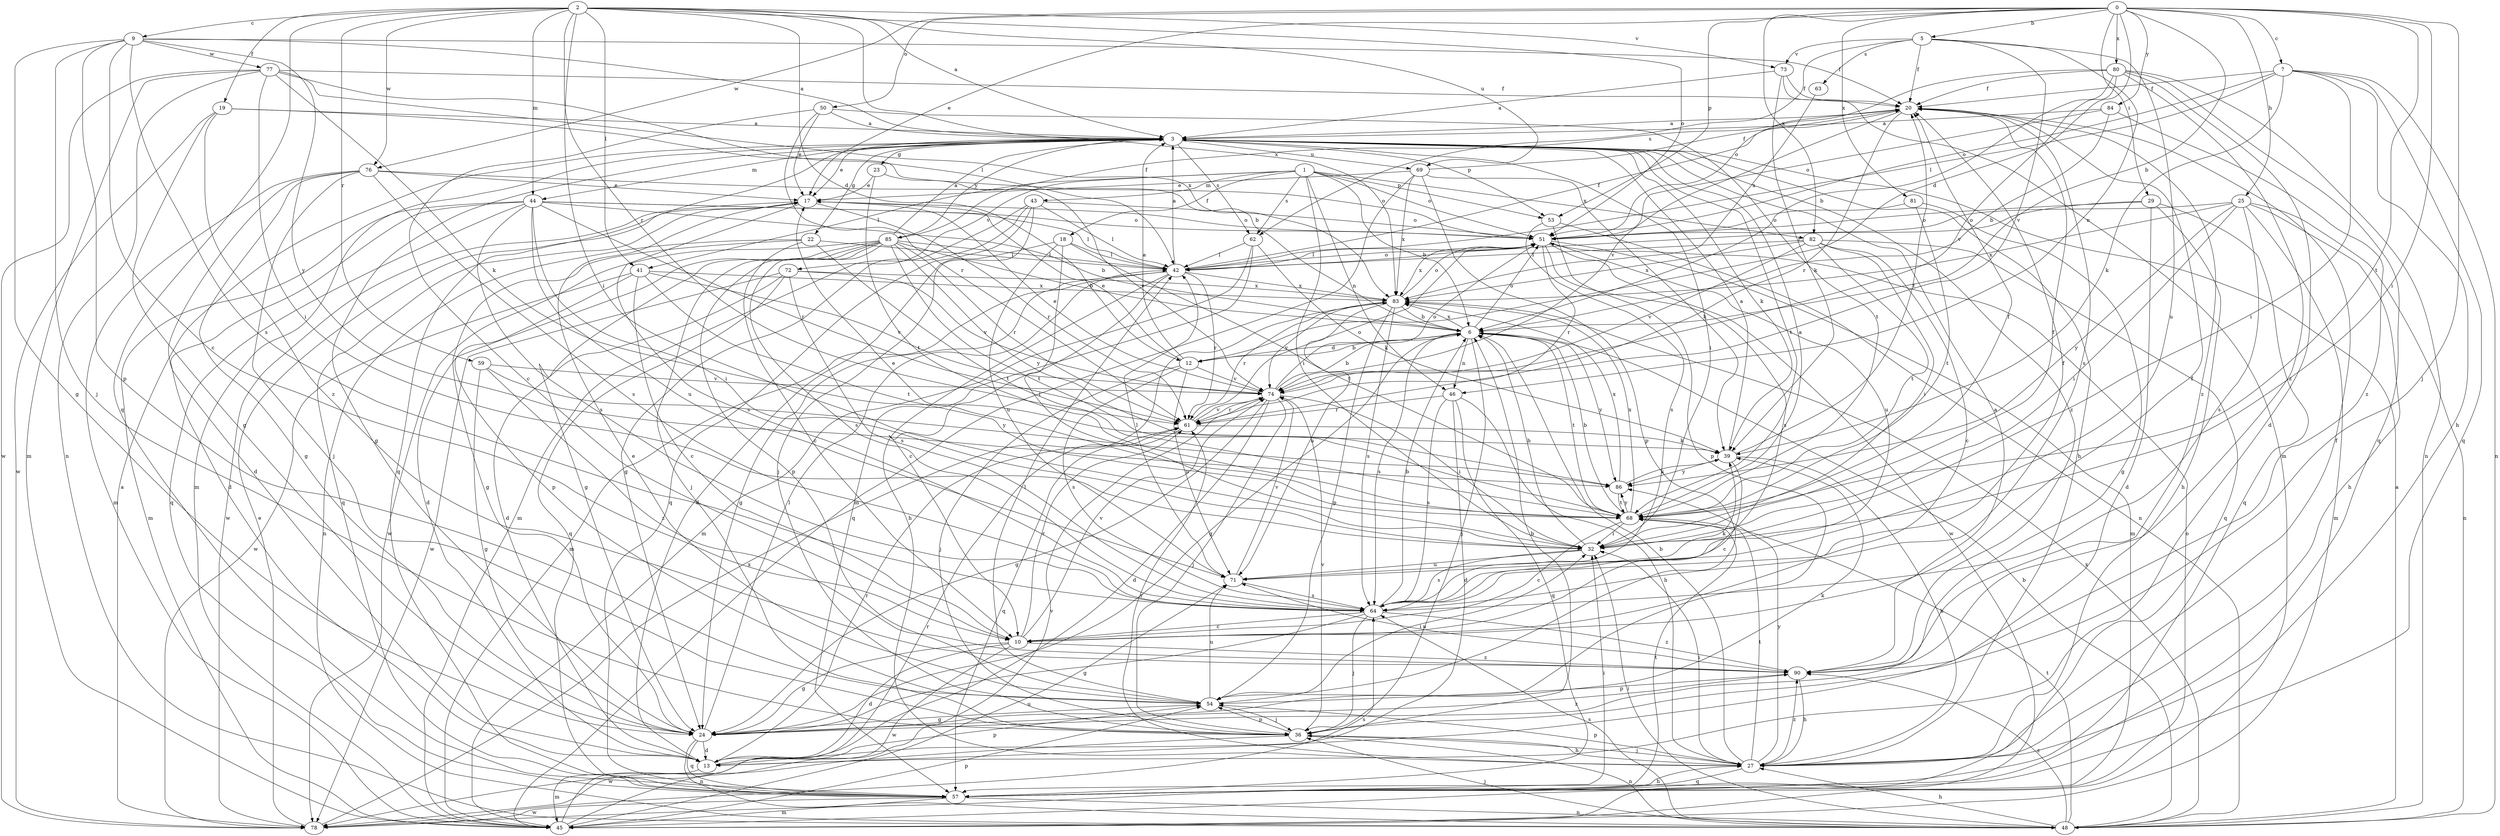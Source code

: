strict digraph  {
0;
1;
2;
3;
5;
6;
7;
9;
10;
12;
13;
17;
18;
19;
20;
22;
23;
24;
25;
27;
29;
32;
36;
39;
41;
42;
43;
44;
45;
46;
48;
50;
51;
53;
54;
57;
59;
61;
62;
63;
64;
68;
69;
71;
72;
73;
74;
76;
77;
78;
80;
81;
82;
83;
84;
85;
86;
90;
0 -> 5  [label=b];
0 -> 6  [label=b];
0 -> 7  [label=c];
0 -> 12  [label=d];
0 -> 17  [label=e];
0 -> 25  [label=h];
0 -> 29  [label=i];
0 -> 32  [label=i];
0 -> 36  [label=j];
0 -> 50  [label=o];
0 -> 53  [label=p];
0 -> 68  [label=t];
0 -> 76  [label=w];
0 -> 80  [label=x];
0 -> 81  [label=x];
0 -> 82  [label=x];
0 -> 84  [label=y];
1 -> 6  [label=b];
1 -> 18  [label=f];
1 -> 32  [label=i];
1 -> 41  [label=l];
1 -> 43  [label=m];
1 -> 46  [label=n];
1 -> 51  [label=o];
1 -> 53  [label=p];
1 -> 62  [label=s];
1 -> 72  [label=v];
1 -> 82  [label=x];
2 -> 3  [label=a];
2 -> 9  [label=c];
2 -> 12  [label=d];
2 -> 19  [label=f];
2 -> 32  [label=i];
2 -> 41  [label=l];
2 -> 44  [label=m];
2 -> 51  [label=o];
2 -> 57  [label=q];
2 -> 59  [label=r];
2 -> 61  [label=r];
2 -> 69  [label=u];
2 -> 73  [label=v];
2 -> 76  [label=w];
2 -> 83  [label=x];
3 -> 17  [label=e];
3 -> 22  [label=g];
3 -> 23  [label=g];
3 -> 24  [label=g];
3 -> 27  [label=h];
3 -> 32  [label=i];
3 -> 39  [label=k];
3 -> 44  [label=m];
3 -> 45  [label=m];
3 -> 53  [label=p];
3 -> 57  [label=q];
3 -> 62  [label=s];
3 -> 68  [label=t];
3 -> 69  [label=u];
3 -> 85  [label=y];
3 -> 90  [label=z];
5 -> 20  [label=f];
5 -> 46  [label=n];
5 -> 62  [label=s];
5 -> 63  [label=s];
5 -> 71  [label=u];
5 -> 73  [label=v];
5 -> 74  [label=v];
6 -> 12  [label=d];
6 -> 24  [label=g];
6 -> 36  [label=j];
6 -> 46  [label=n];
6 -> 51  [label=o];
6 -> 64  [label=s];
6 -> 68  [label=t];
6 -> 83  [label=x];
6 -> 86  [label=y];
7 -> 20  [label=f];
7 -> 27  [label=h];
7 -> 32  [label=i];
7 -> 39  [label=k];
7 -> 42  [label=l];
7 -> 48  [label=n];
7 -> 51  [label=o];
7 -> 57  [label=q];
9 -> 3  [label=a];
9 -> 10  [label=c];
9 -> 20  [label=f];
9 -> 24  [label=g];
9 -> 36  [label=j];
9 -> 54  [label=p];
9 -> 64  [label=s];
9 -> 77  [label=w];
9 -> 86  [label=y];
10 -> 13  [label=d];
10 -> 20  [label=f];
10 -> 24  [label=g];
10 -> 61  [label=r];
10 -> 74  [label=v];
10 -> 78  [label=w];
10 -> 90  [label=z];
12 -> 3  [label=a];
12 -> 6  [label=b];
12 -> 17  [label=e];
12 -> 36  [label=j];
12 -> 64  [label=s];
12 -> 71  [label=u];
12 -> 74  [label=v];
13 -> 45  [label=m];
13 -> 54  [label=p];
13 -> 61  [label=r];
17 -> 51  [label=o];
17 -> 57  [label=q];
17 -> 61  [label=r];
17 -> 64  [label=s];
17 -> 78  [label=w];
18 -> 13  [label=d];
18 -> 32  [label=i];
18 -> 42  [label=l];
18 -> 68  [label=t];
18 -> 71  [label=u];
19 -> 3  [label=a];
19 -> 6  [label=b];
19 -> 24  [label=g];
19 -> 78  [label=w];
19 -> 90  [label=z];
20 -> 3  [label=a];
20 -> 61  [label=r];
20 -> 64  [label=s];
20 -> 74  [label=v];
20 -> 90  [label=z];
22 -> 10  [label=c];
22 -> 24  [label=g];
22 -> 42  [label=l];
22 -> 48  [label=n];
22 -> 68  [label=t];
23 -> 17  [label=e];
23 -> 68  [label=t];
23 -> 74  [label=v];
24 -> 13  [label=d];
24 -> 39  [label=k];
24 -> 42  [label=l];
24 -> 48  [label=n];
24 -> 57  [label=q];
24 -> 90  [label=z];
25 -> 27  [label=h];
25 -> 32  [label=i];
25 -> 45  [label=m];
25 -> 48  [label=n];
25 -> 51  [label=o];
25 -> 64  [label=s];
25 -> 83  [label=x];
25 -> 86  [label=y];
27 -> 6  [label=b];
27 -> 20  [label=f];
27 -> 32  [label=i];
27 -> 36  [label=j];
27 -> 54  [label=p];
27 -> 57  [label=q];
27 -> 61  [label=r];
27 -> 68  [label=t];
27 -> 86  [label=y];
27 -> 90  [label=z];
29 -> 13  [label=d];
29 -> 27  [label=h];
29 -> 42  [label=l];
29 -> 51  [label=o];
29 -> 57  [label=q];
32 -> 6  [label=b];
32 -> 20  [label=f];
32 -> 64  [label=s];
32 -> 71  [label=u];
36 -> 6  [label=b];
36 -> 27  [label=h];
36 -> 48  [label=n];
36 -> 54  [label=p];
36 -> 74  [label=v];
36 -> 78  [label=w];
39 -> 3  [label=a];
39 -> 10  [label=c];
39 -> 20  [label=f];
39 -> 27  [label=h];
39 -> 86  [label=y];
41 -> 10  [label=c];
41 -> 54  [label=p];
41 -> 68  [label=t];
41 -> 74  [label=v];
41 -> 78  [label=w];
41 -> 83  [label=x];
42 -> 3  [label=a];
42 -> 10  [label=c];
42 -> 20  [label=f];
42 -> 24  [label=g];
42 -> 27  [label=h];
42 -> 45  [label=m];
42 -> 51  [label=o];
42 -> 61  [label=r];
42 -> 83  [label=x];
43 -> 24  [label=g];
43 -> 36  [label=j];
43 -> 42  [label=l];
43 -> 45  [label=m];
43 -> 51  [label=o];
43 -> 57  [label=q];
44 -> 6  [label=b];
44 -> 13  [label=d];
44 -> 32  [label=i];
44 -> 42  [label=l];
44 -> 45  [label=m];
44 -> 51  [label=o];
44 -> 57  [label=q];
44 -> 61  [label=r];
44 -> 64  [label=s];
44 -> 71  [label=u];
45 -> 51  [label=o];
45 -> 54  [label=p];
45 -> 61  [label=r];
45 -> 71  [label=u];
45 -> 74  [label=v];
46 -> 13  [label=d];
46 -> 27  [label=h];
46 -> 57  [label=q];
46 -> 61  [label=r];
46 -> 64  [label=s];
48 -> 3  [label=a];
48 -> 6  [label=b];
48 -> 27  [label=h];
48 -> 32  [label=i];
48 -> 36  [label=j];
48 -> 64  [label=s];
48 -> 68  [label=t];
48 -> 83  [label=x];
48 -> 90  [label=z];
50 -> 3  [label=a];
50 -> 10  [label=c];
50 -> 17  [label=e];
50 -> 61  [label=r];
50 -> 68  [label=t];
51 -> 42  [label=l];
51 -> 45  [label=m];
51 -> 61  [label=r];
51 -> 64  [label=s];
51 -> 71  [label=u];
51 -> 78  [label=w];
51 -> 83  [label=x];
53 -> 48  [label=n];
53 -> 54  [label=p];
53 -> 64  [label=s];
54 -> 17  [label=e];
54 -> 24  [label=g];
54 -> 32  [label=i];
54 -> 36  [label=j];
54 -> 42  [label=l];
54 -> 71  [label=u];
57 -> 27  [label=h];
57 -> 32  [label=i];
57 -> 45  [label=m];
57 -> 48  [label=n];
57 -> 68  [label=t];
57 -> 78  [label=w];
59 -> 24  [label=g];
59 -> 74  [label=v];
59 -> 86  [label=y];
59 -> 90  [label=z];
61 -> 39  [label=k];
61 -> 51  [label=o];
61 -> 57  [label=q];
61 -> 74  [label=v];
62 -> 39  [label=k];
62 -> 42  [label=l];
62 -> 45  [label=m];
62 -> 57  [label=q];
63 -> 83  [label=x];
64 -> 6  [label=b];
64 -> 10  [label=c];
64 -> 20  [label=f];
64 -> 24  [label=g];
64 -> 36  [label=j];
64 -> 39  [label=k];
64 -> 90  [label=z];
68 -> 3  [label=a];
68 -> 6  [label=b];
68 -> 10  [label=c];
68 -> 17  [label=e];
68 -> 20  [label=f];
68 -> 32  [label=i];
68 -> 83  [label=x];
68 -> 86  [label=y];
69 -> 17  [label=e];
69 -> 20  [label=f];
69 -> 39  [label=k];
69 -> 45  [label=m];
69 -> 54  [label=p];
69 -> 83  [label=x];
71 -> 42  [label=l];
71 -> 64  [label=s];
71 -> 74  [label=v];
72 -> 13  [label=d];
72 -> 57  [label=q];
72 -> 64  [label=s];
72 -> 74  [label=v];
72 -> 78  [label=w];
72 -> 83  [label=x];
73 -> 3  [label=a];
73 -> 20  [label=f];
73 -> 39  [label=k];
73 -> 45  [label=m];
74 -> 6  [label=b];
74 -> 13  [label=d];
74 -> 17  [label=e];
74 -> 24  [label=g];
74 -> 32  [label=i];
74 -> 36  [label=j];
74 -> 51  [label=o];
74 -> 61  [label=r];
76 -> 13  [label=d];
76 -> 17  [label=e];
76 -> 24  [label=g];
76 -> 36  [label=j];
76 -> 45  [label=m];
76 -> 51  [label=o];
76 -> 64  [label=s];
77 -> 20  [label=f];
77 -> 32  [label=i];
77 -> 39  [label=k];
77 -> 42  [label=l];
77 -> 45  [label=m];
77 -> 48  [label=n];
77 -> 78  [label=w];
77 -> 83  [label=x];
78 -> 3  [label=a];
78 -> 17  [label=e];
78 -> 64  [label=s];
78 -> 83  [label=x];
80 -> 6  [label=b];
80 -> 13  [label=d];
80 -> 20  [label=f];
80 -> 48  [label=n];
80 -> 51  [label=o];
80 -> 57  [label=q];
80 -> 74  [label=v];
80 -> 90  [label=z];
81 -> 24  [label=g];
81 -> 51  [label=o];
81 -> 68  [label=t];
82 -> 10  [label=c];
82 -> 32  [label=i];
82 -> 42  [label=l];
82 -> 57  [label=q];
82 -> 68  [label=t];
82 -> 74  [label=v];
82 -> 83  [label=x];
83 -> 6  [label=b];
83 -> 51  [label=o];
83 -> 54  [label=p];
83 -> 61  [label=r];
83 -> 64  [label=s];
83 -> 71  [label=u];
83 -> 74  [label=v];
84 -> 3  [label=a];
84 -> 6  [label=b];
84 -> 51  [label=o];
84 -> 90  [label=z];
85 -> 3  [label=a];
85 -> 6  [label=b];
85 -> 13  [label=d];
85 -> 20  [label=f];
85 -> 24  [label=g];
85 -> 36  [label=j];
85 -> 42  [label=l];
85 -> 54  [label=p];
85 -> 61  [label=r];
85 -> 64  [label=s];
85 -> 68  [label=t];
85 -> 78  [label=w];
85 -> 86  [label=y];
86 -> 39  [label=k];
86 -> 68  [label=t];
86 -> 83  [label=x];
90 -> 3  [label=a];
90 -> 27  [label=h];
90 -> 54  [label=p];
90 -> 71  [label=u];
}
